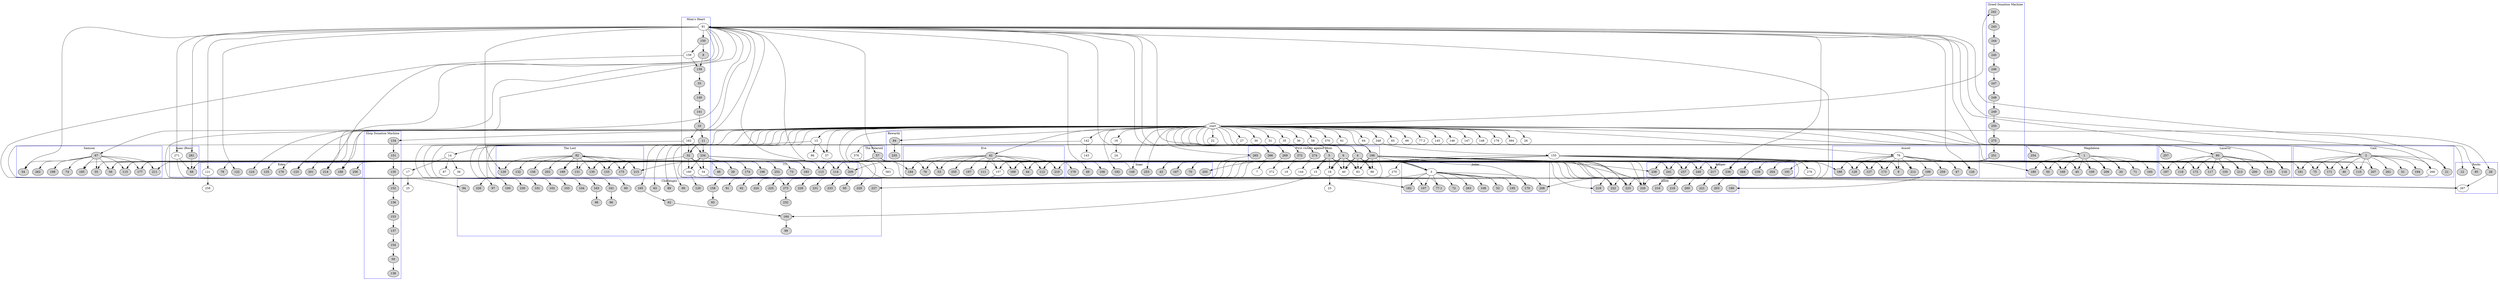 digraph G {
// All nodes of same rank are at the same row (easier for visualization)
    {rank = "0"; start;}
subgraph cluster_1 {
node [style = filled];
4;
5;
6;
166;
265;266;269;272;274
label = "First victory against Mom";
color = blue
}

//
 //    SECTION: CHALLENGES
 //

subgraph cluster_16 {
node [style = filled];
158; 163; 161; 60;165; 62; 164; 63; 89; 90; 91; 92; 93; 94; 120; 95; 96; 97; 98; 99; 100; 101; 102; 103; 104; 224; 225;226;227;228;229;230;231;232;233;273;
label = "Challenges";
color = blue
}

// "The Tank"
 // 7 or more red hearts
  start -> 158;

// "Cursed!"
 // 7 or more red hearts
  start -> 163;

// "Cat Got Your Tongue"
 // Become Guppy
  start -> 161;

// "Burnt Penny"
 // Complete 'Beans!', Challenge #13
  start -> 60;

// "Epic Fetus"
 // Complete 'The Family Man', Challenge #19
  165 -> 62;

// "Glass Cannon"
 // Complete 'The Family Man', Challenge #19 and defeat Lokii
  62 -> 164;
15 -> 164;

// "SMB Super Fan"
 // Complete 'Its in the Cards', Challenge #14
  start -> 63;

// "Rune of Hagalaz"
 // Complete 'Pitch Black', Challenge #1
  start -> 89;

// "Rune of Jera"
 // Complete 'High Brow', Challenge #2
  start -> 90;

// "Rune of Ehwaz"
 // Complete 'Head Trauma', Challenge #3
  start -> 91;

// "Rune of Dagaz"
 // Complete 'Darkness Fall', Challenge #4
  157 -> 92;

// "Rune of Ansuz"
 // Complete 'The Tank', Challenge #5
  158 -> 93;

// "Rune of Perthro"
 // Complete 'Solar System', Challenge #6
  159 -> 94;

// "Suicide King"
 // Complete 'Suicide King', Challenge #7
  160 -> 120;

// "Rune of Algiz"
 // Complete 'Cat Got Your Tongue', Challenge #8
  161 -> 96;

// "Chaos Card"
 // Complete 'Demo Man', Challenge #9
  162 -> 97;

// "Credit Card"
 // Complete 'Cursed!', Challenge #10
  163 -> 98;

// "Rules Card"
 // Complete 'Glass Cannon', Challenge #11
  164 -> 99;

// "Rune of Berkano"
 // Complete 'Purist', Challenge #20
  166 -> 95;


// "Card Against Humanity"
 // Complete 'When Life Gives You Lemons', Challenge #12
  start -> 100;

// "Swallowed Penny"
 // Complete 'Slow Roll', Challenge #15
  start -> 101;

// "Robo-Baby 2.0"
 // Complete 'Computer Savvy', Challenge #16
  start -> 102;

// "Death's Touch"
 // Complete 'Waka Waka', Challenge #17
  start -> 103;

// "Techonology .5"
 // Complete 'The Host', Challenge #18
  start -> 104;

// "Gold Heart"
  // Complete 'XXXXXXXXL', Challenge #21
  265 -> 224;

// "Get out of Jail Free Card"
  // Complete 'SPEED!', Challenge #22
  266 -> 225;

// "Glod Bomb"
  // Complete 'Blue Bomber', Challenge #23
267 -> 226;

// "2 new pills"
// Complete 'PAY TO PLAY', Challenge #24
268 -> 227;

// "2 new pills"
// Complete 'Have a Heart', Challenge #25
269 -> 228;

// "Poker Chip"
// Complete 'I RULE!', Challenge #26
270 -> 229;

// "Stud Finder"
// Complete 'BRAINS!', Challenge #27
271 -> 230;

// "Onan's Streak"
// Unlock Judas & It Lives
3 -> 273;
34 -> 273;

// "D8"
// Complete 'PRIDE DAY!', Challenge #28
272 -> 231;

// "Kidney Stone"
// Complete 'Onan's Streak'
273 -> 232;

// "The Guardian"
// Complete 'The Guardian', Challenge #30
274 -> 233;

//
 //    SECTION: START
 //

// "The Book of Sin"
 // Defeat all 7 Deadly Sins
  start -> 22;

// "A Halo"
 // Defeat Mom, Mom's Heart or It Lives! using The Bible
  start -> 27;

// "The Scissors"
 // Die a 100 times
  start -> 30;

// "The Parasite"
 // Pick 2 'dead' items
  start -> 31;

// "Mom's Contact"
 // Obtain 3 Yes Mother? items in one run
  start -> 35;

// "The Necronomicon"
 // Use XIII - Death 4 times
  start -> 36;

// "Dad's Key"
 // Collect both Key Pieces from the Angels in one run
  start -> 58;

// "The Family Man"
 // Collect both Key Pieces from the Angels in one run
  start -> 165;

// "Filigree Feather"
 // Collect both Key Pieces from the Angels in one run
  start -> 370;

// "Lucky Toe"
 // Blow up 20 Shopkeepers
  start -> 61;

// "Counterfeit Coin"
 // Play Shell Game or Hell Game 100 times
  start -> 64;

// "Guppy's Hairball"
 // Become Guppy
  start -> 65;

// "A Forgotten Horseman"
 // Take 10 Angel Room items
  start -> 66;

// "The Left Hand"
 // Defeat Ultra Pride
 // Can also be unlock with Judas
  start -> 77.2;

// "Butter Bean"
 // Destroy 100 Poops
  start -> 145;

// "Little Baggy"
 // Pick 2 syringes in one run
  start -> 146;

// "Blood Bag"
 // Use 30 times the Blood Donation Machine
  start -> 147;

// "The D4"
 // Blow up 30 Slot Machine
  start -> 148;

// "Lord of the Flies"
 // Become Beelzebub
  start -> 178;

// "Lil Spewer"
 // Die of your own projectile explosion (not a bomb)
  start -> 384;

subgraph cluster_2 {
node [style = filled];
134;
151;
135;
152;
136;
153; 137; 154; 59; 138;
label = "Shop Donation Machine";
color = blue
}

//
 //   SECTION: DONATION MACHINES
 //

// "Blue Map"
 // Donate 10 coins to the Donation Machine
  start -> 134;

// "Store Upgrade lv.1"
 // Donate 20 coins to the Donation Machine
  134 -> 151;

// "There's Options"
 // Donate 50 coins to the Donation Machine
  151 -> 135;

// "Store Upgrade lv.2"
 // Donate 100 coins to the Donation Machine
  135 -> 152;

// "Black Candle"
 // Donate 150 coins to the Donation Machine
  152 -> 136;

// "Store Upgrade lv.3"
 // Donate 200 coins to the Donation Machine
  136 -> 153;

// "Red Candle"
 // Donate 400 coins to the Donation Machine
  153 -> 137;

// "Store Upgrade lv.3"
 // Donate 600 coins to the Donation Machine
  137 -> 154;

// "Blue Candle"
 // Donate 900 coins to the Donation Machine
  154 -> 59;

// "Stop Watch"
 // Donate 999 coins to the Donation Machine
  59 -> 138

//
 //    SECTION: GREED DONATION MACHINE
 //

subgraph cluster_20 {
node [style = filled];
242; 243; 244; 245; 246; 247; 248; 249; 250; 275; 251;
label = "Greed Donation Machine";
color = blue
}

// "Lucky Pennies"
 // Donate 1 Coin to the Greed Donation Machine
  start -> 242;

// "Special Hanging Shopkeepers"
 // Donate 10 Coins to the Greed Donation Machine
  242 -> 243;

// "Wooden Nickel"
 // Donate 30 Coins to the Greed Donation Machine
  243 -> 244;

// "Cain holds Paperclip"
 // Donate 68 Coins to the Greed Donation Machine
  244 -> 245;

// "Everything is Terrible 2!!!"
 // Donate 111 Coins to the Greed Donation Machine
  245 -> 246;

// "Special Shopkeepers"
 // Donate 234 Coins to the Greed Donation Machine
  246 -> 247;

// "Eve now holds Razor Blade"
 // Donate 439 Coins to the Greed Donation Machine
  247 -> 248;

// "Store Key"
 // Donate 666 Coins to the Greed Donation Machine
  248 -> 249;

// "Lost holds Holy Mantle"
 // Donate 879 Coins to the Greed Donation Machine
  249 -> 250;

// "Generosity"
 // Donate 999 Coins to the Greed Donation Machine
  250 -> 275;

// "Keeper"
 // Donate 1000 Coins to the Greed Donation Machine
  275 -> 251;


//
 //    SECTION: ROCKS
 //

subgraph cluster_23 {
node [style = filled];
28;12;85;267;
label = "Rocks";
color = blue
}

// "Mr. Mega"
 // Destroy 10 Tinted Rocks
  start -> 28

// "A Small Rock"
 // Destroy 100 Tinted Rocks
  start -> 12;

// "Lucky Rock"
 // Destroy 100 rocks
  start -> 85;

// "Blue Bomber"
  // Destroy 10 Tinted Rocks and defeat Mom's Heart 11 times
  28 -> 267;
34 ->267;
160 -> 267;

//
 //    SECTION: CHAPTERS
 //

// "Monstro's Tooth"
 // Beat Chapter 1
  start -> 13;

// "Basement Boy"
 // Beat Chapter 1 without taking any damage
  start -> 37

// "Lil' Chubby"
 // Beat Chapter 2
  13 -> 14;

// "Spelunker Boy"
 // Beat Chapter 2 without taking any damage
  13 -> 37;

// "Dark Boy"
 // Beat Chapter 3 without taking any damage
  14 -> 38;

// "Something From The Future"
 // Beat Basement 40 times
  start -> 16;

// "Something Cute"
 // Beat Chapter 2 30 times
  14 -> 17;

// "Something Sticky"
 // Beat Chapter 3 20 times
  4 -> 18;
5 -> 18;
6 -> 18;
166 -> 18;

// "Mama's Boy"
 // Beat Chapter 4 without taking any damage
  4 -> 40;
5 -> 40;
6 -> 40;
166 -> 40;

// "Angels"
 // Beat Chapter 6
  348 -> 155;

// "Dead Boy"
 // Beat Chapter 6 without taking any damage
  4 -> 83;
5 -> 83;
6 -> 83;
166 -> 83;

// "Blinding Baby"
// Use Blank Card while holding 'XIX - The Sun'
121 -> 258;

//
 //   SECTION: BOSSES
 //

// "Little Gish"
 // Defeat Gish
  18 -> 23;

// "Little Steven"
 // Defeat Steven
  16 -> 24;

// "Little C.H.A.D."
 // Defeat C.H.A.D.
  17 -> 25;

// "Loki's Horns"
 // Beat Lokii (only available in Chapter 4)
  4 -> 15;
5 -> 15;
6 -> 15;
166 -> 15;

subgraph cluster_18 {
node [style = filled];
78;
label = "The Negative";
color = blue
}

// "The Negative"
 // Defeat Satan 5 times
  3 -> 78;

subgraph cluster_17 {
node [style = filled];
57;
label = "The Polaroid";
color = blue
}


// "The Polaroid"
 // Defeat Isaac 5 times
  81 -> 57;

// "BRAINS!"
 // Defeat Isaac 5 times
  81 -> 271;

subgraph cluster_15 {
node [style = filled];
271; 281; 68;
label = "Isaac (Boss)";
color = blue
}
// "PONG"
 // Defeat Isaac 5 times
  81 -> 281;

// "Something Icky"
 // Defeat Isaac 10 times
  57 -> 68;
271 -> 68;
281 -> 68;

// "The Cellar"
 // Defeat all Basement bosses (but Baby Plum) anywhere
  13 -> 86;

// "The Catacombs"
 // Defeat all Caves bosses (but Bumbino) anywhere
  14 -> 87;

// "The Necropolis"
 // Defeat all Depths bosses (but Reap Creep) anywhere
  4 -> 88;
5 -> 88;
6 -> 88;
166 -> 88;

// "The gate is open"
 // Defeat the Lamb
  start -> 348;

// "Mega"
 // Defeat Mega Satan with every characters (Tainted ones excluded)
  155 -> 276;

// "I RULE!"
 // Defeat Mega Satan
 155 -> 270;



//
 //   SECTION: MOM
 //

// "The Womb"
 // Defeat Mom 1 time <=> Beat Chapter 3
  start -> 4;

// "The Harbingers"
 // Defeat Mom 1 time
  start -> 5;

// "A Cube of Meat"
 // Defeat Mom 1 time
  start -> 6;

// "Purist"
 // Defeat Mom 1 time
  start -> 166;

// "XXXXXXXXL"
  // Defeat Mom
  start -> 265;

// "SPEED!"
  // Defeat Mom
  start -> 266;

// "Have a Heart"
  // Defeat Mom
  start -> 269;

// "PRIDE DAY!"
  // Defeat Mom
  start -> 272;

// "The Guardian"
  // Defeat Mom
  start -> 274;


// "A Bandage"
 // Pick 4 Ball of Bandages
  6 -> 19;

// "Super Meat Boy"
 // Pick 4 Cube of Meat
  6 -> 144;


//
 //   SECTION: ARCADES
 //

// "A Gamekid"
 // Visit 10 Arcades
  start -> 26;


//
 //   SECTION: HARBINGERS
 //

// "The Book of Revelations"
 // Defeat 1 Harbinger
  5 -> 7;

// "7 Seals"
 // Defeat all Harbingers
  5 -> 372;


//
 //   SECTION: MOM'S HEART
 //

subgraph cluster_3 {
node [style = filled];
81; 150; 8; 159; 139; 33; 140; 141; 10; 11; 162; 32; 234; 34; 160;
label = "Mom's Heart";
color = blue
}

// "Eden"
 // Defeat Mom's Heart 1 time
  4 -> 81;
5 -> 81;
6 -> 81;
166 -> 81;

// "Rubber Cement"
 // Defeat Mom's Heart 2 times
  81 -> 150;

// "A Noose"
 // Defeat Mom's Heart 3 times
  150 -> 8;

// "Solar System"
 // Defeat Mom's Heart 3 times
  150 -> 159;

// "Wire Coat Hanger"
 // Defeat Mom's Heart 4 times
  8 -> 139;
159 -> 139;

// "Everything Is Terrible!!!"
 // Defeat Mom's Heart 5 times
  139 -> 33;

// "Ipecac"
 // Defeat Mom's Heart 6 times
  33 -> 140;

// "Experimental Treatment"
 // Defeat Mom's Heart 7 times
  140 -> 141;

// "A Quarter"
 // Defeat Mom's Heart 8 times
  141 -> 10;

// "A Fetus in a Jar"
 // Defeat Mom's Heart 9 times
  10 -> 11;

// "Demo Man"
 // Defeat Mom's Heart 9 times
  10 -> 162;

// "???"
 // Defeat Mom's Heart 10 times
  11 -> 32;
162 -> 32;

// "Blue Womb"
 // Defeat Mom's Heart 10 times
  11 -> 234;
162 -> 234;

// "It Lives!"
 // Defeat Mom's Heart 11 times
  32 -> 34;
234 -> 34;

// "Suicide King"
 // Defeat Mom's Heart 11 times
  32 -> 160;
234 -> 160;


//
 //   SECTION: DEVIL ROOMS
 //

// "Azazel"
 // Make 3 deals with the Devil in one run
  start -> 79;

// "Krampus"
 // Take 20 items from Devil Rooms
  start -> 142;

// "Death's List "
 // Take 25 Deals with the Devil
  142 -> 376;

// "Sacrificial Altar"
 // Take 50 Deals with the Devil
  376 -> 383;

//
 //   SECTION: KRAMPUS
 //

// "Head of Krampus"
 // Defeat Krampus
  142 -> 143;


//
 //   SECTION: ISAAC
 //

subgraph cluster_4 {
node [style = filled];
43; 49; 70; 149; 106; 167; 179; 192; 205;253;
label = "Isaac";
color = blue
}

// "Mom's Knife"
 // Defeat Satan as Isaac
  4 -> 43;
5 -> 43;
6 -> 43;
166 -> 43;

// "The D20"
 // Defeat ??? as Isaac
  57 -> 49;

// "Isaac's Head"
 // Complete Boss Rush as Isaac
  4 -> 70;
5 -> 70;
6 -> 70;
166 -> 70;

// "Missing Poster"
 // Defeat The Lamb as Isaac
  start -> 149;

// "Isaac's Tears"
 // Defeat Isaac as Isaac
  81 -> 106;

// "Lost Baby"
 // Defeat Mom's Heart on Hard Mode as Isaac
  4 -> 167;
5 -> 167;
6 -> 167;
166 -> 167;

// "Fart Baby"
 // Defeat Hush as Isaac
  234 -> 179;

// "Lil' Chest"
 // Defeat Ultra Greed as Isaac
  start -> 192;

// "Cry Baby"
 // Defeat Mega Satan as Isaac
  155 -> 205;

// "Buddy Baby"
// Earn all Hard mode Completion Marks as Isaac
start -> 253;

//
 //    SECTION: AZAZEL
 //

subgraph cluster_5 {
node [style = filled];
79; 9; 47; 126; 127; 128; 173; 186; 199; 212;259;
label = "Azazel";
color = blue
}

// "The Nail"
 // Complete Boss Rush as Azazel
  79 -> 9;
4 -> 9;
5 -> 9;
6 -> 9;
166 -> 9;

// "Demon Baby"
 // Defeat The Lamb as Azazel
  79 -> 47;

// "Daemon's Tail"
 // Defeat Satan as Azazel
  79 -> 127;
4 -> 127;
5 -> 127;
6 -> 127;
166 -> 127;

// "Abaddon"
 // Defeat ??? as Azazel
  79 -> 128;
57 -> 128;

// "Satanic Bible"
 // Defeat Isaac as Azazel
  79 -> 126;
81 -> 126;

// "Begotten Baby"
 // Defeat Mom's Heart on Hard Mode as Azazel
  79 -> 173;
4 -> 173;
5 -> 173;
6 -> 173;
166 -> 173;

// "Maw of the Void"
 // Defeat Hush as Azazel
  79 -> 186;
234 -> 186;

// "Lilith"
 // Defeat Ultra Greed as Azazel
  79 -> 199;

// "Black Baby"
 // Defeat Mega Satan as Azazel
  79 -> 212;
155 -> 212;

// "Hive Baby"
// Earn all Hard mode Completion Marks as Azazel
79 -> 259;

//
 //   SECTION: MAGDALENE
 //

subgraph cluster_6 {
node [style = filled];
1; 20; 45; 50; 71; 109; 168; 180; 193; 206;254;
label = "Magdalene";
color = blue
}

// "Magdalene"
 // 7 or more hearts
  start -> 1;

// "A Cross"
 // Defeat Isaac as Magdalene: It is possible to beat Isaac thanks to Angel rooms after defeating the Mom's Heart
  1 -> 20;
81 -> 20;

// "Guardian Angel"
 // Defeat Satan as Magdalene
  1 -> 45;
4 -> 45;
5 -> 45;
6 -> 45;
166 -> 45;

// "Celtic Cross"
 // Defeat ??? as Magdalene
  1 -> 50;
57 -> 50;

// "Maggy's Faith"
 // Defeat The Lamb as Magdalene
  1 -> 71;

// "Maggy's Bow"
 // Complete Boss Rush as Magdalene
  1 -> 109;
4 -> 109;
5 -> 109;
6 -> 109;
166 -> 109;

// "Cute Baby"
 // Defeat Mom's Heart on Hard Mode as Magdalene
  1 -> 168;
4 -> 168;
5 -> 168;
6 -> 168;
166 -> 168;

// "Purity"
 // Defeat Hush as Magdalene
  234 -> 180;
1 -> 180;

// "Censer"
 // Defeat Ultra Greed as Magdalene
  1 -> 193;

// "Red Baby"
 // Defeat Mega Satan as Magdalene
  1 -> 206;
155 -> 206;

// "Colorful Baby"
// Earn all Hard mode Completion Marks as Magdalene
32 -> 254;

//
 //   SECTION: CAIN
 //

subgraph cluster_7 {
node [style = filled];
2; 21; 46; 51; 75; 110; 171; 181; 194; 207;268;261;
label = "Cain";
color = blue
}

// "Cain"
 // Holds 55 coins at once
  start -> 2;

// "A Bag of Pennies"
 // Defeat Isaac as Cain
  2 -> 21;
81 -> 21;

// "PAY TO PLAY"
// Defeat Isaac as Cain
2 -> 268;
81 -> 268;

// "A Bag of Bombs"
 // Defeat Satan as Cain
  2 -> 46;
4 -> 46;
5 -> 46;
6 -> 46;
166 -> 46;

// "Abel"
 // Defeat The Lamb as Cain
  2 -> 51;

// "Cain's Eye"
 // Defeat ??? as Cain
  2 -> 75;
57 -> 75;

// "Cain's Other Eye"
 // Complete Boss Rush as Cain
  2 -> 110;
4 -> 110;
5 -> 110;
6 -> 110;
166 -> 110;

// "Glass Baby"
 // Defeat Mom's Heart on Hard Mode as Cain
  2 -> 171;
4 -> 171;
5 -> 171;
6 -> 171;
166 -> 171;

// "D12"
 // Defeat Hush as Cain
  2 -> 181;
234 -> 181;

// "Evil Eye"
 // Defeat Ultra Greed as Cain
  2 -> 194;

// "Green Baby"
 // Defeat Mega Satan as Cain
  2 -> 207;
155 -> 207;

// "Picky Baby"
// Earn all Hard mode Completion Marks as Cain
2 -> 261;

//
 //   SECTION: JUDAS
 //

subgraph cluster_8 {
node [style = filled];
3; 52; 72; 77.1; 107; 108; 170; 182; 195; 208; 263;
label = "Judas";
color = blue
}

// "Judas"
 // Defeat Satan
  4 -> 3;
5 -> 3;
6 -> 3;
166 -> 3;

// "Curved Horn"
 // Defeat The Lamb as Judas
  3 -> 52;

// "Judas' Tongue"
 // Defeat Satan as Judas
  3 -> 72;

// "The Left Hand"
 // Defeat ??? as Judas
 // Can also be unlocked by defeating Ultra Pride
  3 -> 77.1;
57 -> 77.1;

// "Guillotine"
 // Defeat Isaac as Judas
  3 -> 107;
81 -> 107;

// "Judas' Shadow"
 // Complete Boss Rush as Judas
 // Because Judas is unlocked by fighting Satan, this means that boss rush already exists
  3 -> 108;

// "Shadow Baby"
 // Defeat Mom's Heart on Hard Mode as Judas
  3 -> 170;
166 -> 170;

// "Betrayal"
 // Defeat Hush as Judas
  3 -> 182;
234 -> 182;

// "My Shadow"
 // Defeat Ultra Greed as Judas
  3 -> 195;

// "Brown Baby"
 // Defeat Mega Satan as Judas
  3 -> 208;
155 -> 208;

// "Belial Baby"
// Earn all Hard mode Completion Marks as Judas
3 -> 263;


//
 //   SECTION: BLUE BABY ???
 //

subgraph cluster_9 {
node [style = filled];
29; 32; 48; 73; 113; 114; 174; 183; 196; 209; 252;
label = "???";
color = blue
}

// "The D6"
 // Defeat Isaac as ???
  32 -> 29;

// "Forget Me Now"
 // Defeat Satan as ???
  32 -> 48;

// "???'s Soul"
 // Defeat The Lamb as ???
  32 -> 73;

// "Fate"
 // Defeat ??? as ???
  32 -> 113;
57 -> 113;

// "???'s Only Friend"
 // Complete Boss Rush as ???
  4 -> 114;
5 -> 114;
6 -> 114;
32 -> 114;

// "Dead Baby"
 // Defeat Mom's Heart on Hard Mode as ???
  32 -> 174;

// "Fate's Reward"
 // Defeat Hush as ???
  32 -> 183;
234 -> 183;

// "Cracked Dice"
 // Defeat Ultra Greed as ???
  32 -> 196;

// "Blue Baby"
 // Defeat Mega Satan as ???
  32 -> 209;
155 -> 209;

// "Hive Baby"
// Earn all Hard mode Completion Marks as ???
32 -> 252;

//
 //   SECTION: EVE
 //

subgraph cluster_10 {
node [style = filled];
42; 44; 53; 76; 157; 111; 112; 169; 184; 197; 210;255;
label = "Eve";
color = blue
}

// "Eve"
 // Don't pick up hearts for 2 floors in a row
  start -> 42;

// "The Razor"
 // Defeat Satan as Eve
  42 -> 44
4 -> 44;
5 -> 44;
6 -> 44;
166 -> 44;

// "Sacrificial Dagger"
 // Defeat ??? as Eve
  42 -> 53;
57 -> 53;

// "Eve's Bird Foot"
 // Defeat Isaac as Eve
  42 -> 76;
81 -> 76;

// "Darkness Fall"
 // Defeat Satan and ??? as Eve
  42 -> 157
4 -> 157;
5 -> 157;
6 -> 157;
166 -> 157;
57 -> 157;

// "Black Lipstick"
 // Defeat The Lamb as Eve
  42 -> 111;

// "Eve's Mascara"
 // Complete Boss Rush as Eve
  42 -> 112;
4 -> 112;
5 -> 112;
6 -> 112;
166 -> 112;

// "Crow Baby"
 // Defeat Mom's Heart on Hard Mode as Eve
  42 -> 169;
4 -> 169;
5 -> 169;
6 -> 169;
166 -> 169;

// "Athame"
 // Defeat Hush as Eve
  42 -> 184;
234 -> 184;

// "Black Feather"
 // Defeat Ultra Greed as Eve
  42 -> 197;

// "Lil' Baby"
 // Defeat Mega Satan as Eve
  42 -> 210;
155 -> 210;

// "Whore Baby"
// Earn all Hard mode Completion Marks as Eve
42 -> 255;


//
 //   SECTION: SAMSON
 //

subgraph cluster_11 {
node [style = filled];
67; 54; 55; 56; 74; 115; 177; 185; 198; 211;262;
label = "Samson";
color = blue
}

// "Samson"
 // Complete 2 floors in a row without taking any damage
  start -> 67;

// "Bloody Lust"
 // Defeat Isaac as Samson
  81 -> 54;
67 -> 54;

// "Blood Penny"
 // Defeat ??? as Samson
  57 -> 55;
67 -> 55;

// "Blood Rights"
 // Defeat Satan as Samson
  4 -> 56;
5 -> 56;
6 -> 56;
166 -> 56;
67 -> 56;

// "Samson's Lock"
 // Defeat The Lamb as Samson
  67 -> 74;

// "Samson's Chains"
 // Complete Boss Rush as Samson
  4 -> 115;
5 -> 115;
6 -> 115;
166 -> 115;
67 -> 115;

// "Fighting Baby"
 // Defeat Mom's Heart on Hard Mode as Samson
  4 -> 177;
5 -> 177;
6 -> 177;
166 -> 177;
67 -> 177;

// "Blind Rage"
 // Defeat Hush as Samson
  67 -> 185;
234 -> 185;

// "Lusty Blood"
 // Defeat Ultra Greed as Samson
  67 -> 198;

// "Rage Baby"
 // Defeat Mega Satan as Samson
  67 -> 211;
155 -> 211;

// "Revenge Baby"
// Earn all Hard mode Completion Marks as Samson
67 -> 262;

//
 //   SECTION: LAZARUS
 //

subgraph cluster_12 {
node [style = filled];
80; 105; 116; 117; 118; 119; 172; 187; 200; 213; 257;
label = "Lazarus";
color = blue
}

// "Lazarus"
 // Have 4 or more Soul Hearts at one time
  start -> 80;

// "Missing No."
 // Complete Boss Rush as Lazarus
  80 -> 105;
4 -> 105;
5 -> 105;
6 -> 105;
166 -> 105;

// "Lazarus' Rags"
 // Defeat Isaac as Lazarus
  80 -> 116;
81 -> 116;

// "Broken Ankh"
 // Defeat Satan as Lazarus
    80 -> 117;
4 -> 117;
5 -> 117;
6 -> 117;
166 -> 117;

// "Store Credit"
 // Defeat ??? as Lazarus
  57 -> 118;
80 -> 118;

// "Pandora's Box"
 // Defeat The Lamb as Lazarus
  80 -> 119;

// "Wrapped Baby"
 // Defeat Mom's Heart on Hard Mode as Lazarus
  80 -> 172;
4 -> 172;
5 -> 172;
6 -> 172;
166 -> 172;

// "Empty Vessel"
 // Defeat Hush as Lazarus
  80 -> 187;
234 -> 187;

// "Key Bum"
 // Defeat Ultra Greed as Lazarus
  80 -> 200;

// "Long Baby"
 // Defeat Mega Satan as Lazarus
  80 -> 213;
155 -> 213;

// "Dripping Baby"
// Earn all Hard mode Completion Marks as Lazarus
32 -> 257;

//
 //   SECTION: THE LOST
 //

subgraph cluster_13 {
node [style = filled];
82; 129; 130; 131; 132; 133; 156; 175; 189; 202; 215;
label = "The Lost";
color = blue
}

// "The Lost"
 // Die in a Sacrifice Room holding Missing Poster
  149 -> 82;

// "Isaac's Heart"
 // Defeat Isaac as The Lost
  81 -> 129;
82 -> 129;

// "The Mind"
 // Defeat Satan as The Lost
  82 -> 130;
4 -> 130;
5 -> 130;
6 -> 130;
166 -> 130;

// "The Body"
 // Defeat ??? as The Lost
  57 -> 131;
82 -> 131;

// "The Soul"
 // Defeat The Lamb as The Lost
  82 -> 132;

// "The D100"
 // Complete Boss Rush as The Lost
  82 -> 133;
4 -> 133;
5 -> 133;
6 -> 133;
166 -> 133;

// "Godhead"
 // Earn all Completion Marks as The Lost
  82 -> 156;

// "-0- Baby"
 // Defeat Mom's Heart on Hard Mode as The Lost
  82 -> 175;
4 -> 175;
5 -> 175;
6 -> 175;
166 -> 175;

// "Sworn Protector"
 // Defeat Hush as The Lost
  82 -> 189;
234 -> 189;

// "Zodiac"
 // Defeat Ultra Greed as The Lost
  82 -> 202;

// "White Baby"
 // Defeat Mega Satan as The Lost
  82 -> 215;
155 -> 215;


//
 //   SECTION: EDEN
 //

subgraph cluster_18 {
node [style = filled];
121; 122; 123; 124; 125; 176; 188; 201; 214;256;
label = "Eden";
color = blue
}

// "Blank Card"
 // Defeat Isaac as Eden
  81 -> 121;

// "Book of Secrets"
 // Defeat Satan as Eden
  81 -> 122;

// "Mysterious Paper"
 // Defeat ??? as Eden
  57 -> 123;
81 -> 123;

// "Mystery Sack"
 // Defeat The Lamb as Eden
  81 -> 124;

// "Undefined"
 // Complete Boss Rush as Eden
  81 -> 125;

// "Glitch Baby"
 // Complete Mom's Heart on Hard Mode as Eden
  81 -> 176;

// "Eden's Blessing"
 // Defeat Hush as Eden
  81 -> 188;
234 -> 188;

// "GB Bug"
 // Defeat Ultra Greed as Eden
  81 -> 201;

// "Yellow Baby"
 // Defeat Mega Satan as Eden
  81 -> 214;
155 -> 214;

// "Cracked Baby"
// Earn all Hard mode Completion Marks as Eden
32 -> 256;


//
 //    SECTION: LILITH
 //

subgraph cluster_19 {
node [style = filled];
190; 203; 216; 218; 219; 220; 221; 222; 223;260;
label = "Lilith";
color = blue
}

// "Incubus"
 // Defeat Hush as Lilith
  199 -> 190;

// "Box of Friends"
 // Defeat Ultra Greed as Lilith
  199 -> 203;

// "Big Baby"
 // Defeat Mega Satan as Lilith
  199 -> 216;
155 -> 216;

// "Rune Bag"
 // Defeat Isaac as Lilith
  199 -> 218;
81 -> 218;

// "Cambion Conception"
 // Defeat ??? as Lilith
  199 -> 219;
57 -> 219;

// "Serpent's Kiss"
 // Defeat Satan as Lilith
    199 -> 220;
4 -> 220;
5 -> 220;
6 -> 220;
166 -> 220;

// "Succubus"
 // Defeat The Lamb as Lilith
  199 -> 221;

// "Immaculate Conception"
 // Complete Boss Rush as Lilith
  199 -> 222;
4 -> 222;
5 -> 222;
6 -> 222;
166 -> 222;

// "Goat Head Baby"
 // Defeat Mom's Heart on Hard mode as Lilith
    199 -> 223;
4 -> 223;
5 -> 223;
6 -> 223;
166 -> 223;

// "Dark Baby"
// Earn all Hard mode Completion Marks as Lilith
199 -> 260;


//
 //    SECTION: KEEPER
 //

subgraph cluster_21 {
node [style = filled];
191; 204; 217;236;237;238;239;240;241;264;
label = "Keeper";
color = blue
}

// "Keeper now holdes... A Penny!"
 // Defeat Hush as Keeper
  251 -> 191;

// "Rib of Greed"
 // Defeat Ultra Greed as Keeper
  251 -> 204;

// "Noose Baby"
 // Defeat Mega Satan as Keeper
  251 -> 217;
155 -> 217;

// "Keeper holds Wooden Nickel"
 // Defeat Isaac as Keeper
  251 -> 236;
81 -> 236;

// "Keeper holds Store Key"
 // Defeat Satan as Keeper
  251 -> 237;
4 -> 237;
5 -> 237;
6 -> 237;
166 -> 237;

// "Deep Pockets"
 // Defeat ??? as Keeper
  251 -> 238;
57 -> 238;

// "Karma"
 // Defeat The Lamb as Keeper
  251 -> 239;

// "Sticky Nickels"
 // Complete Boss Rush as Keeper
  251 -> 240;
4 -> 240;
5 -> 240;
6 -> 240;
166 -> 240;

// "Super Greed Baby"
 // Defeat Mom's Heart on Hard Mode as Keeper
  251 -> 241;
4 -> 241;
5 -> 241;
6 -> 241;
166 -> 241;

// "Sale Baby"
// Earn all Hard mode Completion Marks as Keeper
251 -> 264;

//
//   SECTION: UNLOCK REWARDS
//

subgraph cluster_24 {
node [style = filled];
84;235;
label = "Rewards";
color = blue
}

// "The Real Platinium God"
 // Collect every non-DLC item, secret, ending
  start -> 84;

// "1001%"
  // Unlock all secrets, endings, items in the game
  84 -> 235;


start [shape = Mdiamond];
//  end [shape=Msquare];
}
